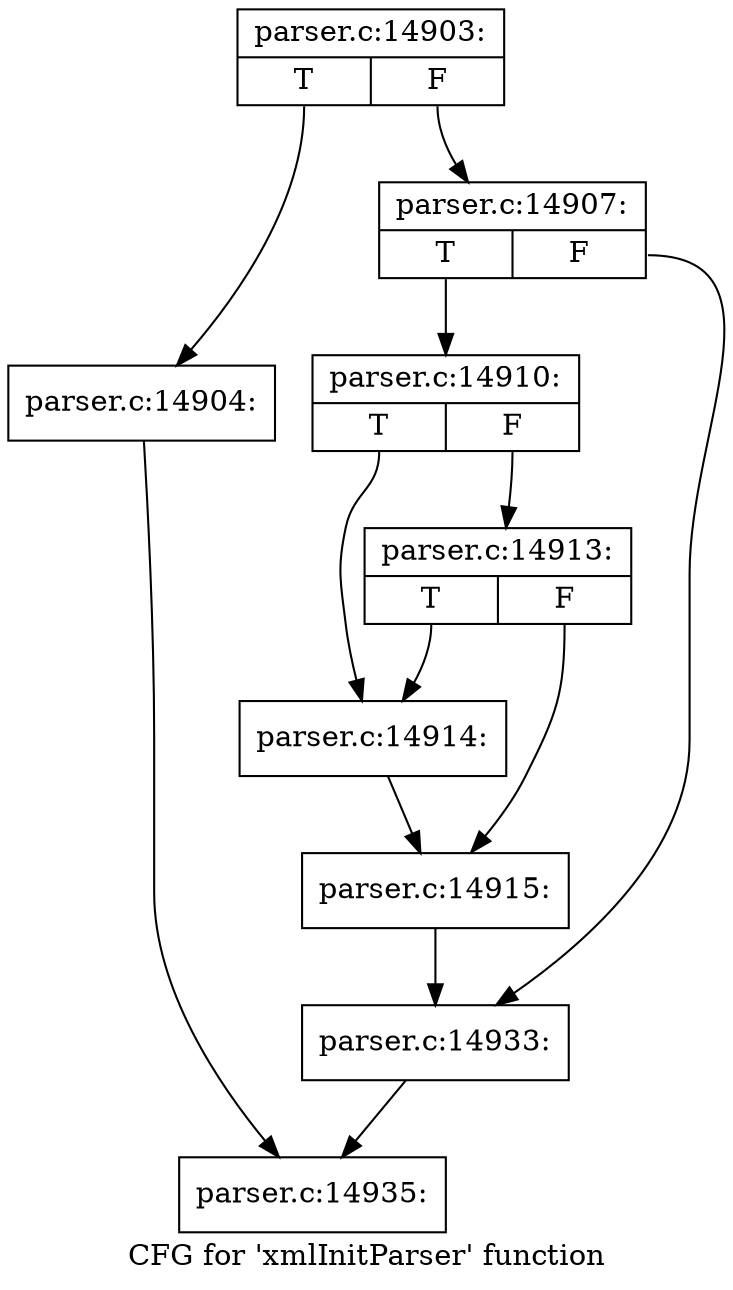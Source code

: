 digraph "CFG for 'xmlInitParser' function" {
	label="CFG for 'xmlInitParser' function";

	Node0x5c47750 [shape=record,label="{parser.c:14903:|{<s0>T|<s1>F}}"];
	Node0x5c47750:s0 -> Node0x5c47830;
	Node0x5c47750:s1 -> Node0x5c47880;
	Node0x5c47830 [shape=record,label="{parser.c:14904:}"];
	Node0x5c47830 -> Node0x5c47640;
	Node0x5c47880 [shape=record,label="{parser.c:14907:|{<s0>T|<s1>F}}"];
	Node0x5c47880:s0 -> Node0x5c47ca0;
	Node0x5c47880:s1 -> Node0x5c47e90;
	Node0x5c47ca0 [shape=record,label="{parser.c:14910:|{<s0>T|<s1>F}}"];
	Node0x5c47ca0:s0 -> Node0x5c481d0;
	Node0x5c47ca0:s1 -> Node0x5c484c0;
	Node0x5c484c0 [shape=record,label="{parser.c:14913:|{<s0>T|<s1>F}}"];
	Node0x5c484c0:s0 -> Node0x5c481d0;
	Node0x5c484c0:s1 -> Node0x5c48400;
	Node0x5c481d0 [shape=record,label="{parser.c:14914:}"];
	Node0x5c481d0 -> Node0x5c48400;
	Node0x5c48400 [shape=record,label="{parser.c:14915:}"];
	Node0x5c48400 -> Node0x5c47e90;
	Node0x5c47e90 [shape=record,label="{parser.c:14933:}"];
	Node0x5c47e90 -> Node0x5c47640;
	Node0x5c47640 [shape=record,label="{parser.c:14935:}"];
}
